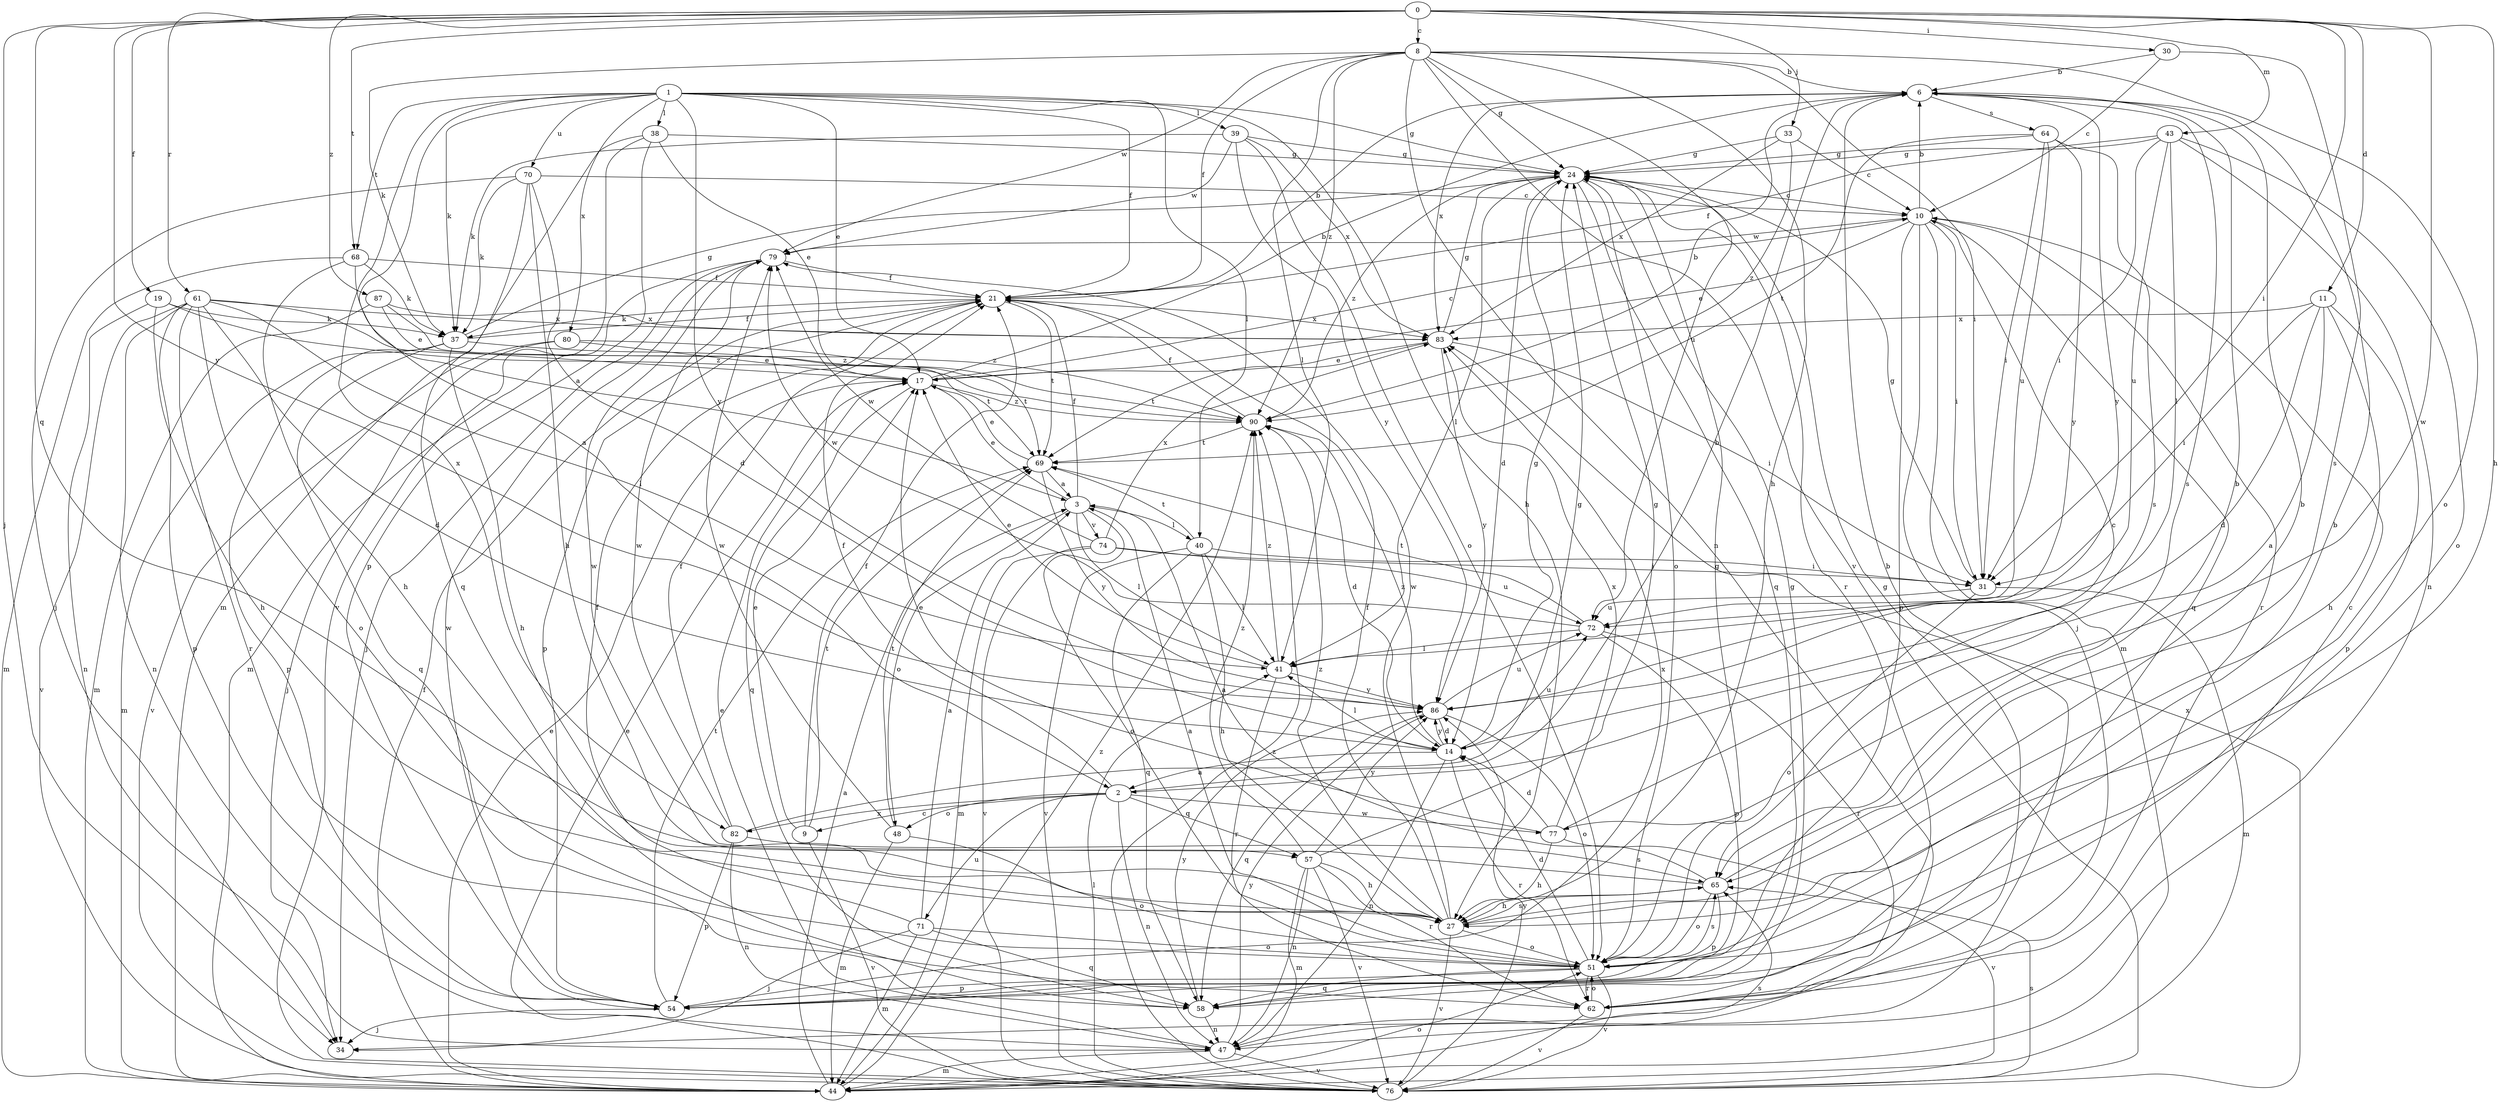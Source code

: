strict digraph  {
0;
1;
2;
3;
6;
8;
9;
10;
11;
14;
17;
19;
21;
24;
27;
30;
31;
33;
34;
37;
38;
39;
40;
41;
43;
44;
47;
48;
51;
54;
57;
58;
61;
62;
64;
65;
68;
69;
70;
71;
72;
74;
76;
77;
79;
80;
82;
83;
86;
87;
90;
0 -> 8  [label=c];
0 -> 11  [label=d];
0 -> 19  [label=f];
0 -> 27  [label=h];
0 -> 30  [label=i];
0 -> 31  [label=i];
0 -> 33  [label=j];
0 -> 34  [label=j];
0 -> 43  [label=m];
0 -> 57  [label=q];
0 -> 61  [label=r];
0 -> 68  [label=t];
0 -> 77  [label=w];
0 -> 86  [label=y];
0 -> 87  [label=z];
1 -> 2  [label=a];
1 -> 17  [label=e];
1 -> 21  [label=f];
1 -> 24  [label=g];
1 -> 27  [label=h];
1 -> 37  [label=k];
1 -> 38  [label=l];
1 -> 39  [label=l];
1 -> 40  [label=l];
1 -> 68  [label=t];
1 -> 70  [label=u];
1 -> 80  [label=x];
1 -> 82  [label=x];
1 -> 86  [label=y];
2 -> 6  [label=b];
2 -> 9  [label=c];
2 -> 21  [label=f];
2 -> 47  [label=n];
2 -> 48  [label=o];
2 -> 57  [label=q];
2 -> 71  [label=u];
2 -> 77  [label=w];
2 -> 82  [label=x];
3 -> 17  [label=e];
3 -> 21  [label=f];
3 -> 40  [label=l];
3 -> 41  [label=l];
3 -> 48  [label=o];
3 -> 51  [label=o];
3 -> 74  [label=v];
6 -> 64  [label=s];
6 -> 65  [label=s];
6 -> 83  [label=x];
6 -> 86  [label=y];
8 -> 6  [label=b];
8 -> 21  [label=f];
8 -> 24  [label=g];
8 -> 27  [label=h];
8 -> 31  [label=i];
8 -> 37  [label=k];
8 -> 41  [label=l];
8 -> 47  [label=n];
8 -> 51  [label=o];
8 -> 72  [label=u];
8 -> 76  [label=v];
8 -> 79  [label=w];
8 -> 90  [label=z];
9 -> 17  [label=e];
9 -> 21  [label=f];
9 -> 69  [label=t];
9 -> 76  [label=v];
10 -> 6  [label=b];
10 -> 17  [label=e];
10 -> 31  [label=i];
10 -> 34  [label=j];
10 -> 44  [label=m];
10 -> 54  [label=p];
10 -> 58  [label=q];
10 -> 62  [label=r];
10 -> 79  [label=w];
11 -> 2  [label=a];
11 -> 14  [label=d];
11 -> 27  [label=h];
11 -> 31  [label=i];
11 -> 54  [label=p];
11 -> 83  [label=x];
14 -> 2  [label=a];
14 -> 24  [label=g];
14 -> 41  [label=l];
14 -> 47  [label=n];
14 -> 62  [label=r];
14 -> 72  [label=u];
14 -> 86  [label=y];
14 -> 90  [label=z];
17 -> 6  [label=b];
17 -> 10  [label=c];
17 -> 58  [label=q];
17 -> 90  [label=z];
19 -> 27  [label=h];
19 -> 37  [label=k];
19 -> 47  [label=n];
19 -> 90  [label=z];
21 -> 6  [label=b];
21 -> 37  [label=k];
21 -> 54  [label=p];
21 -> 69  [label=t];
21 -> 83  [label=x];
24 -> 10  [label=c];
24 -> 14  [label=d];
24 -> 41  [label=l];
24 -> 51  [label=o];
24 -> 58  [label=q];
24 -> 62  [label=r];
24 -> 90  [label=z];
27 -> 6  [label=b];
27 -> 21  [label=f];
27 -> 51  [label=o];
27 -> 65  [label=s];
27 -> 76  [label=v];
27 -> 79  [label=w];
27 -> 90  [label=z];
30 -> 6  [label=b];
30 -> 10  [label=c];
30 -> 65  [label=s];
31 -> 24  [label=g];
31 -> 44  [label=m];
31 -> 51  [label=o];
31 -> 72  [label=u];
33 -> 10  [label=c];
33 -> 24  [label=g];
33 -> 83  [label=x];
33 -> 90  [label=z];
37 -> 21  [label=f];
37 -> 24  [label=g];
37 -> 27  [label=h];
37 -> 44  [label=m];
37 -> 54  [label=p];
37 -> 58  [label=q];
37 -> 69  [label=t];
38 -> 17  [label=e];
38 -> 24  [label=g];
38 -> 44  [label=m];
38 -> 54  [label=p];
38 -> 76  [label=v];
39 -> 24  [label=g];
39 -> 37  [label=k];
39 -> 51  [label=o];
39 -> 79  [label=w];
39 -> 83  [label=x];
39 -> 86  [label=y];
40 -> 27  [label=h];
40 -> 31  [label=i];
40 -> 41  [label=l];
40 -> 58  [label=q];
40 -> 69  [label=t];
40 -> 76  [label=v];
41 -> 17  [label=e];
41 -> 62  [label=r];
41 -> 86  [label=y];
41 -> 90  [label=z];
43 -> 21  [label=f];
43 -> 24  [label=g];
43 -> 31  [label=i];
43 -> 41  [label=l];
43 -> 47  [label=n];
43 -> 51  [label=o];
43 -> 72  [label=u];
44 -> 3  [label=a];
44 -> 17  [label=e];
44 -> 21  [label=f];
44 -> 51  [label=o];
44 -> 65  [label=s];
44 -> 90  [label=z];
47 -> 6  [label=b];
47 -> 17  [label=e];
47 -> 44  [label=m];
47 -> 76  [label=v];
47 -> 86  [label=y];
48 -> 44  [label=m];
48 -> 51  [label=o];
48 -> 69  [label=t];
48 -> 79  [label=w];
51 -> 3  [label=a];
51 -> 6  [label=b];
51 -> 14  [label=d];
51 -> 24  [label=g];
51 -> 54  [label=p];
51 -> 58  [label=q];
51 -> 62  [label=r];
51 -> 65  [label=s];
51 -> 76  [label=v];
54 -> 34  [label=j];
54 -> 69  [label=t];
54 -> 79  [label=w];
54 -> 83  [label=x];
57 -> 24  [label=g];
57 -> 27  [label=h];
57 -> 44  [label=m];
57 -> 47  [label=n];
57 -> 62  [label=r];
57 -> 76  [label=v];
57 -> 86  [label=y];
57 -> 90  [label=z];
58 -> 24  [label=g];
58 -> 47  [label=n];
58 -> 86  [label=y];
61 -> 14  [label=d];
61 -> 41  [label=l];
61 -> 47  [label=n];
61 -> 51  [label=o];
61 -> 54  [label=p];
61 -> 62  [label=r];
61 -> 76  [label=v];
61 -> 83  [label=x];
61 -> 90  [label=z];
62 -> 10  [label=c];
62 -> 24  [label=g];
62 -> 51  [label=o];
62 -> 76  [label=v];
64 -> 24  [label=g];
64 -> 31  [label=i];
64 -> 65  [label=s];
64 -> 69  [label=t];
64 -> 72  [label=u];
64 -> 86  [label=y];
65 -> 3  [label=a];
65 -> 6  [label=b];
65 -> 27  [label=h];
65 -> 51  [label=o];
65 -> 54  [label=p];
65 -> 79  [label=w];
68 -> 3  [label=a];
68 -> 21  [label=f];
68 -> 27  [label=h];
68 -> 37  [label=k];
68 -> 44  [label=m];
69 -> 3  [label=a];
69 -> 17  [label=e];
69 -> 86  [label=y];
70 -> 10  [label=c];
70 -> 14  [label=d];
70 -> 27  [label=h];
70 -> 34  [label=j];
70 -> 37  [label=k];
70 -> 58  [label=q];
71 -> 3  [label=a];
71 -> 21  [label=f];
71 -> 34  [label=j];
71 -> 44  [label=m];
71 -> 51  [label=o];
71 -> 58  [label=q];
72 -> 41  [label=l];
72 -> 54  [label=p];
72 -> 62  [label=r];
72 -> 69  [label=t];
72 -> 79  [label=w];
74 -> 31  [label=i];
74 -> 44  [label=m];
74 -> 72  [label=u];
74 -> 76  [label=v];
74 -> 79  [label=w];
74 -> 83  [label=x];
76 -> 17  [label=e];
76 -> 41  [label=l];
76 -> 65  [label=s];
76 -> 83  [label=x];
76 -> 86  [label=y];
76 -> 90  [label=z];
77 -> 10  [label=c];
77 -> 14  [label=d];
77 -> 17  [label=e];
77 -> 27  [label=h];
77 -> 76  [label=v];
77 -> 83  [label=x];
79 -> 21  [label=f];
79 -> 34  [label=j];
79 -> 44  [label=m];
80 -> 17  [label=e];
80 -> 34  [label=j];
80 -> 69  [label=t];
80 -> 76  [label=v];
82 -> 21  [label=f];
82 -> 24  [label=g];
82 -> 47  [label=n];
82 -> 54  [label=p];
82 -> 65  [label=s];
82 -> 79  [label=w];
83 -> 17  [label=e];
83 -> 24  [label=g];
83 -> 31  [label=i];
83 -> 69  [label=t];
83 -> 86  [label=y];
86 -> 14  [label=d];
86 -> 51  [label=o];
86 -> 58  [label=q];
86 -> 72  [label=u];
87 -> 17  [label=e];
87 -> 44  [label=m];
87 -> 83  [label=x];
87 -> 90  [label=z];
90 -> 6  [label=b];
90 -> 14  [label=d];
90 -> 21  [label=f];
90 -> 69  [label=t];
}
